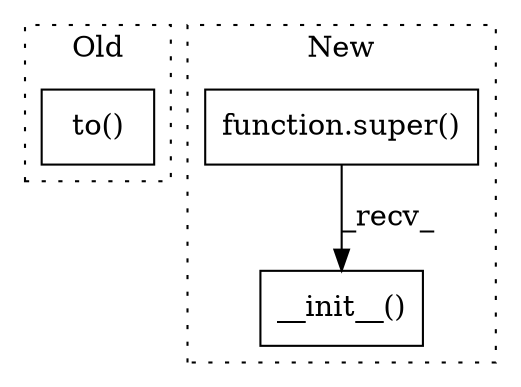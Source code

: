 digraph G {
subgraph cluster0 {
1 [label="to()" a="75" s="1005,1053" l="36,1" shape="box"];
label = "Old";
style="dotted";
}
subgraph cluster1 {
2 [label="__init__()" a="75" s="684" l="165" shape="box"];
3 [label="function.super()" a="75" s="684" l="7" shape="box"];
label = "New";
style="dotted";
}
3 -> 2 [label="_recv_"];
}